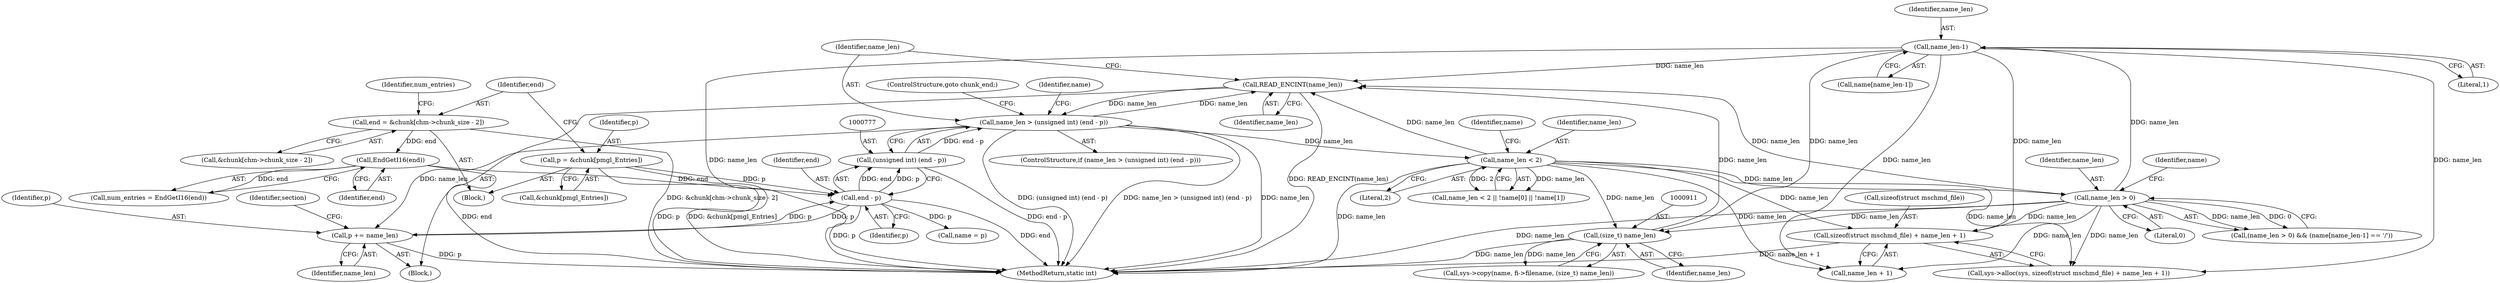 digraph "0_libmspack_2f084136cfe0d05e5bf5703f3e83c6d955234b4d@API" {
"1000849" [label="(Call,sizeof(struct mschmd_file) + name_len + 1)"];
"1000826" [label="(Call,name_len-1)"];
"1000820" [label="(Call,name_len > 0)"];
"1000796" [label="(Call,name_len < 2)"];
"1000774" [label="(Call,name_len > (unsigned int) (end - p))"];
"1000771" [label="(Call,READ_ENCINT(name_len))"];
"1000910" [label="(Call,(size_t) name_len)"];
"1000776" [label="(Call,(unsigned int) (end - p))"];
"1000778" [label="(Call,end - p)"];
"1000765" [label="(Call,EndGetI16(end))"];
"1000753" [label="(Call,end = &chunk[chm->chunk_size - 2])"];
"1000747" [label="(Call,p = &chunk[pmgl_Entries])"];
"1000785" [label="(Call,p += name_len)"];
"1000910" [label="(Call,(size_t) name_len)"];
"1000802" [label="(Identifier,name)"];
"1000773" [label="(ControlStructure,if (name_len > (unsigned int) (end - p)))"];
"1000765" [label="(Call,EndGetI16(end))"];
"1000772" [label="(Identifier,name_len)"];
"1000747" [label="(Call,p = &chunk[pmgl_Entries])"];
"1000905" [label="(Call,sys->copy(name, fi->filename, (size_t) name_len))"];
"1000828" [label="(Literal,1)"];
"1000776" [label="(Call,(unsigned int) (end - p))"];
"1000789" [label="(Identifier,section)"];
"1000764" [label="(Identifier,num_entries)"];
"1000781" [label="(ControlStructure,goto chunk_end;)"];
"1000912" [label="(Identifier,name_len)"];
"1000771" [label="(Call,READ_ENCINT(name_len))"];
"1000783" [label="(Identifier,name)"];
"1000753" [label="(Call,end = &chunk[chm->chunk_size - 2])"];
"1000798" [label="(Literal,2)"];
"1001081" [label="(MethodReturn,static int)"];
"1000778" [label="(Call,end - p)"];
"1000849" [label="(Call,sizeof(struct mschmd_file) + name_len + 1)"];
"1000821" [label="(Identifier,name_len)"];
"1000787" [label="(Identifier,name_len)"];
"1000782" [label="(Call,name = p)"];
"1000820" [label="(Call,name_len > 0)"];
"1000749" [label="(Call,&chunk[pmgl_Entries])"];
"1000825" [label="(Identifier,name)"];
"1000763" [label="(Call,num_entries = EndGetI16(end))"];
"1000766" [label="(Identifier,end)"];
"1000779" [label="(Identifier,end)"];
"1000785" [label="(Call,p += name_len)"];
"1000780" [label="(Identifier,p)"];
"1000795" [label="(Call,name_len < 2 || !name[0] || !name[1])"];
"1000852" [label="(Call,name_len + 1)"];
"1000822" [label="(Literal,0)"];
"1000687" [label="(Block,)"];
"1000819" [label="(Call,(name_len > 0) && (name[name_len-1] == '/'))"];
"1000755" [label="(Call,&chunk[chm->chunk_size - 2])"];
"1000850" [label="(Call,sizeof(struct mschmd_file))"];
"1000754" [label="(Identifier,end)"];
"1000774" [label="(Call,name_len > (unsigned int) (end - p))"];
"1000775" [label="(Identifier,name_len)"];
"1000826" [label="(Call,name_len-1)"];
"1000797" [label="(Identifier,name_len)"];
"1000824" [label="(Call,name[name_len-1])"];
"1000748" [label="(Identifier,p)"];
"1000796" [label="(Call,name_len < 2)"];
"1000786" [label="(Identifier,p)"];
"1000770" [label="(Block,)"];
"1000827" [label="(Identifier,name_len)"];
"1000847" [label="(Call,sys->alloc(sys, sizeof(struct mschmd_file) + name_len + 1))"];
"1000849" -> "1000847"  [label="AST: "];
"1000849" -> "1000852"  [label="CFG: "];
"1000850" -> "1000849"  [label="AST: "];
"1000852" -> "1000849"  [label="AST: "];
"1000847" -> "1000849"  [label="CFG: "];
"1000849" -> "1001081"  [label="DDG: name_len + 1"];
"1000826" -> "1000849"  [label="DDG: name_len"];
"1000820" -> "1000849"  [label="DDG: name_len"];
"1000796" -> "1000849"  [label="DDG: name_len"];
"1000826" -> "1000824"  [label="AST: "];
"1000826" -> "1000828"  [label="CFG: "];
"1000827" -> "1000826"  [label="AST: "];
"1000828" -> "1000826"  [label="AST: "];
"1000824" -> "1000826"  [label="CFG: "];
"1000826" -> "1001081"  [label="DDG: name_len"];
"1000826" -> "1000771"  [label="DDG: name_len"];
"1000820" -> "1000826"  [label="DDG: name_len"];
"1000826" -> "1000847"  [label="DDG: name_len"];
"1000826" -> "1000852"  [label="DDG: name_len"];
"1000826" -> "1000910"  [label="DDG: name_len"];
"1000820" -> "1000819"  [label="AST: "];
"1000820" -> "1000822"  [label="CFG: "];
"1000821" -> "1000820"  [label="AST: "];
"1000822" -> "1000820"  [label="AST: "];
"1000825" -> "1000820"  [label="CFG: "];
"1000819" -> "1000820"  [label="CFG: "];
"1000820" -> "1001081"  [label="DDG: name_len"];
"1000820" -> "1000771"  [label="DDG: name_len"];
"1000820" -> "1000819"  [label="DDG: name_len"];
"1000820" -> "1000819"  [label="DDG: 0"];
"1000796" -> "1000820"  [label="DDG: name_len"];
"1000820" -> "1000847"  [label="DDG: name_len"];
"1000820" -> "1000852"  [label="DDG: name_len"];
"1000820" -> "1000910"  [label="DDG: name_len"];
"1000796" -> "1000795"  [label="AST: "];
"1000796" -> "1000798"  [label="CFG: "];
"1000797" -> "1000796"  [label="AST: "];
"1000798" -> "1000796"  [label="AST: "];
"1000802" -> "1000796"  [label="CFG: "];
"1000795" -> "1000796"  [label="CFG: "];
"1000796" -> "1001081"  [label="DDG: name_len"];
"1000796" -> "1000771"  [label="DDG: name_len"];
"1000796" -> "1000795"  [label="DDG: name_len"];
"1000796" -> "1000795"  [label="DDG: 2"];
"1000774" -> "1000796"  [label="DDG: name_len"];
"1000796" -> "1000847"  [label="DDG: name_len"];
"1000796" -> "1000852"  [label="DDG: name_len"];
"1000796" -> "1000910"  [label="DDG: name_len"];
"1000774" -> "1000773"  [label="AST: "];
"1000774" -> "1000776"  [label="CFG: "];
"1000775" -> "1000774"  [label="AST: "];
"1000776" -> "1000774"  [label="AST: "];
"1000781" -> "1000774"  [label="CFG: "];
"1000783" -> "1000774"  [label="CFG: "];
"1000774" -> "1001081"  [label="DDG: (unsigned int) (end - p)"];
"1000774" -> "1001081"  [label="DDG: name_len > (unsigned int) (end - p)"];
"1000774" -> "1001081"  [label="DDG: name_len"];
"1000774" -> "1000771"  [label="DDG: name_len"];
"1000771" -> "1000774"  [label="DDG: name_len"];
"1000776" -> "1000774"  [label="DDG: end - p"];
"1000774" -> "1000785"  [label="DDG: name_len"];
"1000771" -> "1000770"  [label="AST: "];
"1000771" -> "1000772"  [label="CFG: "];
"1000772" -> "1000771"  [label="AST: "];
"1000775" -> "1000771"  [label="CFG: "];
"1000771" -> "1001081"  [label="DDG: READ_ENCINT(name_len)"];
"1000910" -> "1000771"  [label="DDG: name_len"];
"1000910" -> "1000905"  [label="AST: "];
"1000910" -> "1000912"  [label="CFG: "];
"1000911" -> "1000910"  [label="AST: "];
"1000912" -> "1000910"  [label="AST: "];
"1000905" -> "1000910"  [label="CFG: "];
"1000910" -> "1001081"  [label="DDG: name_len"];
"1000910" -> "1000905"  [label="DDG: name_len"];
"1000776" -> "1000778"  [label="CFG: "];
"1000777" -> "1000776"  [label="AST: "];
"1000778" -> "1000776"  [label="AST: "];
"1000776" -> "1001081"  [label="DDG: end - p"];
"1000778" -> "1000776"  [label="DDG: end"];
"1000778" -> "1000776"  [label="DDG: p"];
"1000778" -> "1000780"  [label="CFG: "];
"1000779" -> "1000778"  [label="AST: "];
"1000780" -> "1000778"  [label="AST: "];
"1000778" -> "1001081"  [label="DDG: p"];
"1000778" -> "1001081"  [label="DDG: end"];
"1000765" -> "1000778"  [label="DDG: end"];
"1000747" -> "1000778"  [label="DDG: p"];
"1000785" -> "1000778"  [label="DDG: p"];
"1000778" -> "1000782"  [label="DDG: p"];
"1000778" -> "1000785"  [label="DDG: p"];
"1000765" -> "1000763"  [label="AST: "];
"1000765" -> "1000766"  [label="CFG: "];
"1000766" -> "1000765"  [label="AST: "];
"1000763" -> "1000765"  [label="CFG: "];
"1000765" -> "1001081"  [label="DDG: end"];
"1000765" -> "1000763"  [label="DDG: end"];
"1000753" -> "1000765"  [label="DDG: end"];
"1000753" -> "1000687"  [label="AST: "];
"1000753" -> "1000755"  [label="CFG: "];
"1000754" -> "1000753"  [label="AST: "];
"1000755" -> "1000753"  [label="AST: "];
"1000764" -> "1000753"  [label="CFG: "];
"1000753" -> "1001081"  [label="DDG: &chunk[chm->chunk_size - 2]"];
"1000747" -> "1000687"  [label="AST: "];
"1000747" -> "1000749"  [label="CFG: "];
"1000748" -> "1000747"  [label="AST: "];
"1000749" -> "1000747"  [label="AST: "];
"1000754" -> "1000747"  [label="CFG: "];
"1000747" -> "1001081"  [label="DDG: p"];
"1000747" -> "1001081"  [label="DDG: &chunk[pmgl_Entries]"];
"1000785" -> "1000770"  [label="AST: "];
"1000785" -> "1000787"  [label="CFG: "];
"1000786" -> "1000785"  [label="AST: "];
"1000787" -> "1000785"  [label="AST: "];
"1000789" -> "1000785"  [label="CFG: "];
"1000785" -> "1001081"  [label="DDG: p"];
}
